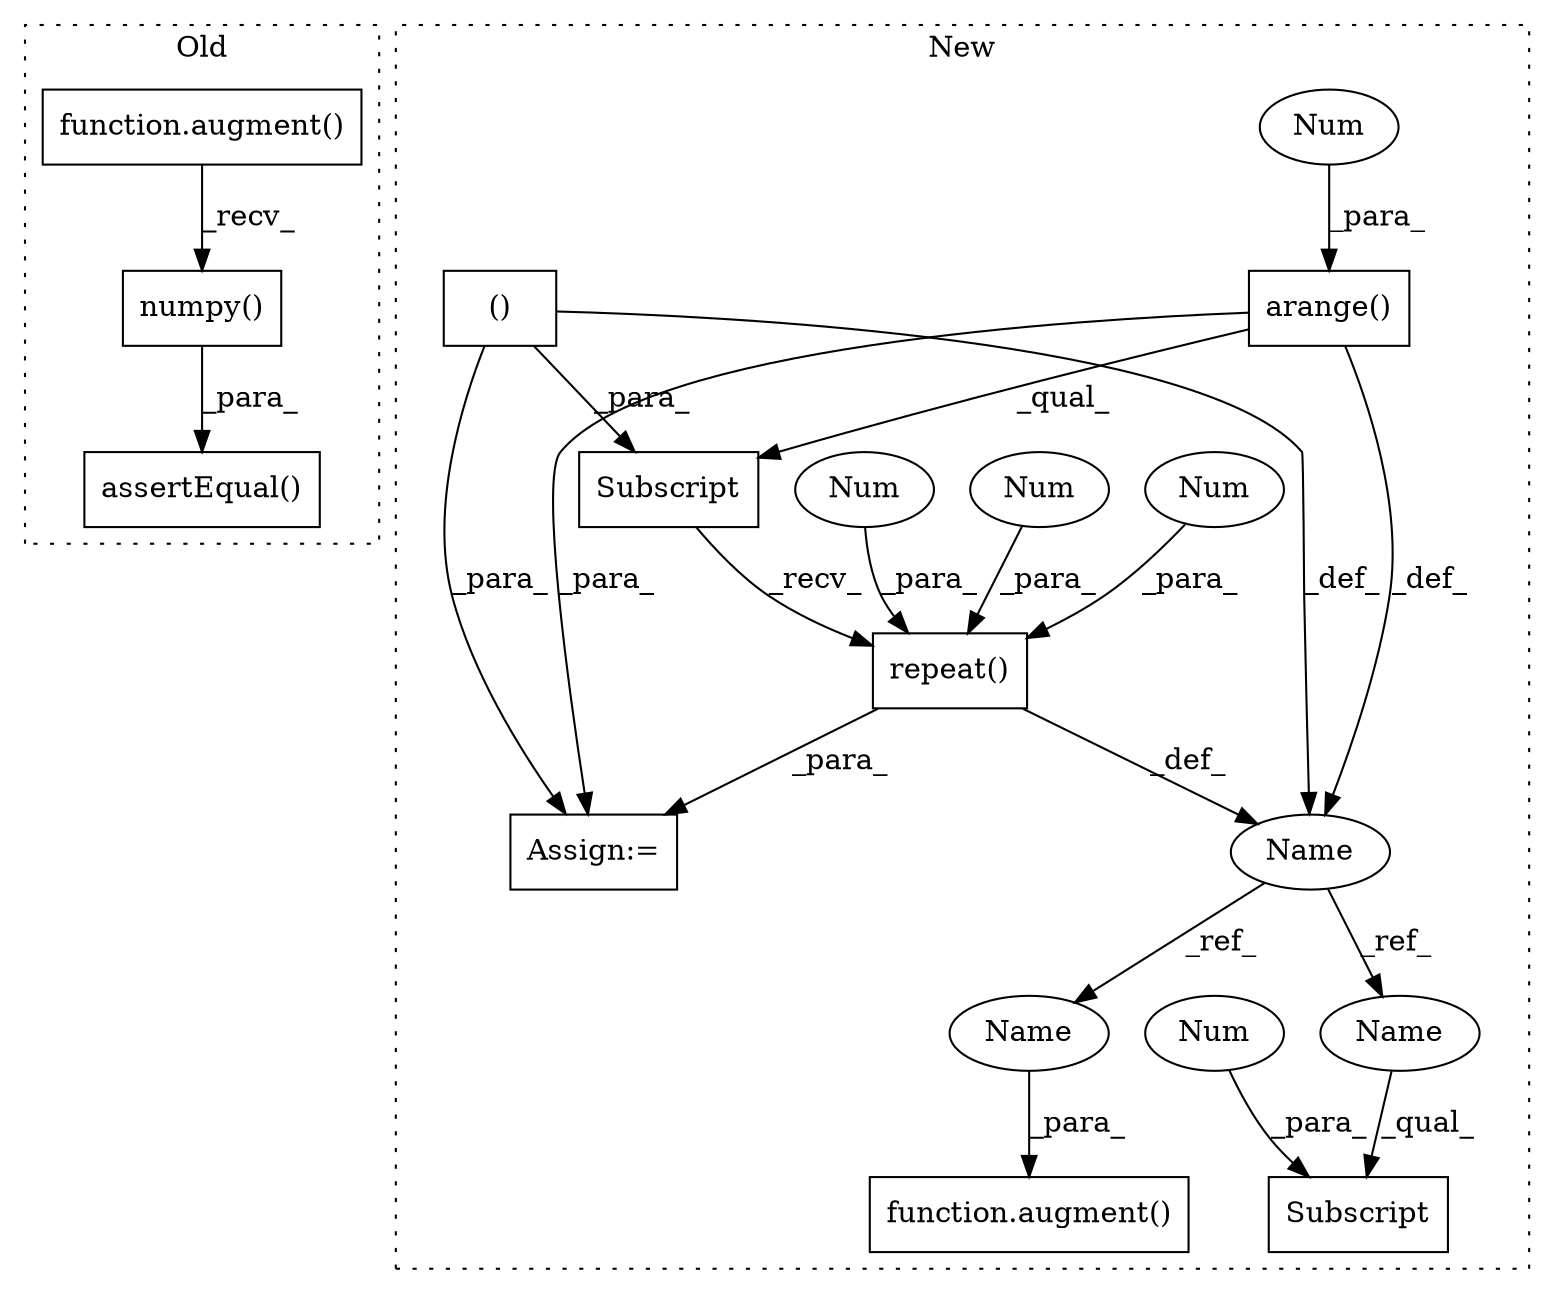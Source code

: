 digraph G {
subgraph cluster0 {
1 [label="assertEqual()" a="75" s="6257,6309" l="17,1" shape="box"];
3 [label="numpy()" a="75" s="5827" l="97" shape="box"];
4 [label="function.augment()" a="75" s="5827" l="89" shape="box"];
label = "Old";
style="dotted";
}
subgraph cluster1 {
2 [label="function.augment()" a="75" s="3030,3045" l="8,1" shape="box"];
5 [label="arange()" a="75" s="2851,2865" l="13,1" shape="box"];
6 [label="Subscript" a="63" s="2851,0" l="27,0" shape="box"];
7 [label="repeat()" a="75" s="2851,2893" l="35,1" shape="box"];
8 [label="Num" a="76" s="2864" l="1" shape="ellipse"];
9 [label="Num" a="76" s="2886" l="1" shape="ellipse"];
10 [label="Num" a="76" s="2889" l="1" shape="ellipse"];
11 [label="()" a="54" s="2871" l="6" shape="box"];
12 [label="Subscript" a="63" s="2903,0" l="10,0" shape="box"];
13 [label="Num" a="76" s="2911" l="1" shape="ellipse"];
14 [label="Num" a="76" s="2892" l="1" shape="ellipse"];
15 [label="Assign:=" a="68" s="2913" l="4" shape="box"];
16 [label="Name" a="87" s="2841" l="7" shape="ellipse"];
17 [label="Name" a="87" s="3038" l="7" shape="ellipse"];
18 [label="Name" a="87" s="2903" l="7" shape="ellipse"];
label = "New";
style="dotted";
}
3 -> 1 [label="_para_"];
4 -> 3 [label="_recv_"];
5 -> 6 [label="_qual_"];
5 -> 16 [label="_def_"];
5 -> 15 [label="_para_"];
6 -> 7 [label="_recv_"];
7 -> 15 [label="_para_"];
7 -> 16 [label="_def_"];
8 -> 5 [label="_para_"];
9 -> 7 [label="_para_"];
10 -> 7 [label="_para_"];
11 -> 15 [label="_para_"];
11 -> 16 [label="_def_"];
11 -> 6 [label="_para_"];
13 -> 12 [label="_para_"];
14 -> 7 [label="_para_"];
16 -> 18 [label="_ref_"];
16 -> 17 [label="_ref_"];
17 -> 2 [label="_para_"];
18 -> 12 [label="_qual_"];
}